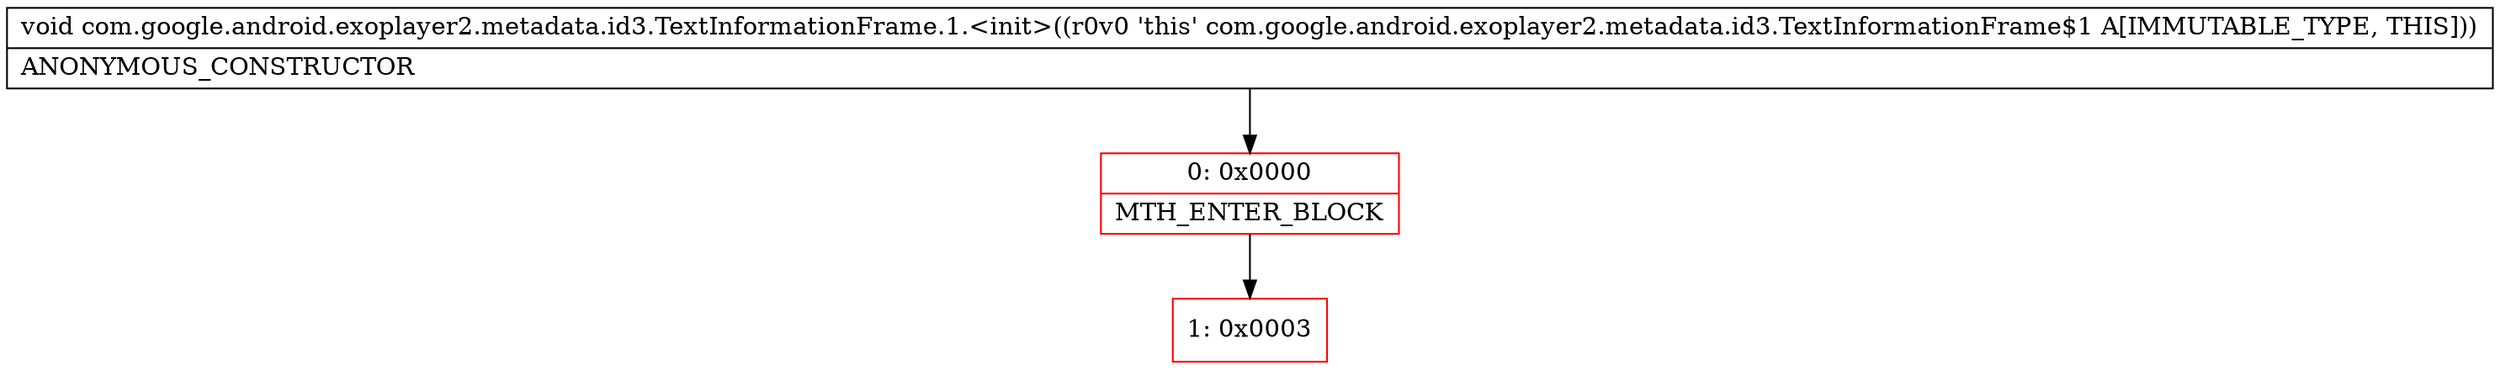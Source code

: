 digraph "CFG forcom.google.android.exoplayer2.metadata.id3.TextInformationFrame.1.\<init\>()V" {
subgraph cluster_Region_490533550 {
label = "R(0)";
node [shape=record,color=blue];
}
Node_0 [shape=record,color=red,label="{0\:\ 0x0000|MTH_ENTER_BLOCK\l}"];
Node_1 [shape=record,color=red,label="{1\:\ 0x0003}"];
MethodNode[shape=record,label="{void com.google.android.exoplayer2.metadata.id3.TextInformationFrame.1.\<init\>((r0v0 'this' com.google.android.exoplayer2.metadata.id3.TextInformationFrame$1 A[IMMUTABLE_TYPE, THIS]))  | ANONYMOUS_CONSTRUCTOR\l}"];
MethodNode -> Node_0;
Node_0 -> Node_1;
}

